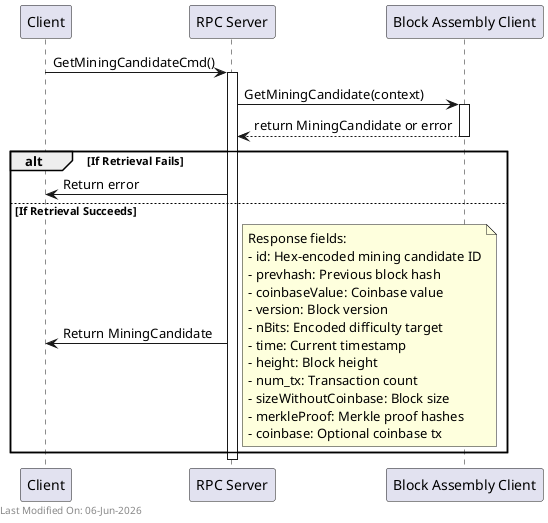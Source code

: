 @startuml
participant Client
participant "RPC Server" as RPC
participant "Block Assembly Client" as BlockAssembly

Client -> RPC : GetMiningCandidateCmd()
activate RPC

RPC -> BlockAssembly : GetMiningCandidate(context)
activate BlockAssembly
BlockAssembly --> RPC : return MiningCandidate or error
deactivate BlockAssembly

alt If Retrieval Fails
    RPC -> Client : Return error
else If Retrieval Succeeds
    RPC -> Client : Return MiningCandidate
    note right
    Response fields:
    - id: Hex-encoded mining candidate ID
    - prevhash: Previous block hash
    - coinbaseValue: Coinbase value
    - version: Block version
    - nBits: Encoded difficulty target
    - time: Current timestamp
    - height: Block height
    - num_tx: Transaction count
    - sizeWithoutCoinbase: Block size
    - merkleProof: Merkle proof hashes
    - coinbase: Optional coinbase tx
    end note
end

deactivate RPC

left footer Last Modified On: %date("dd-MMM-yyyy")

@enduml
